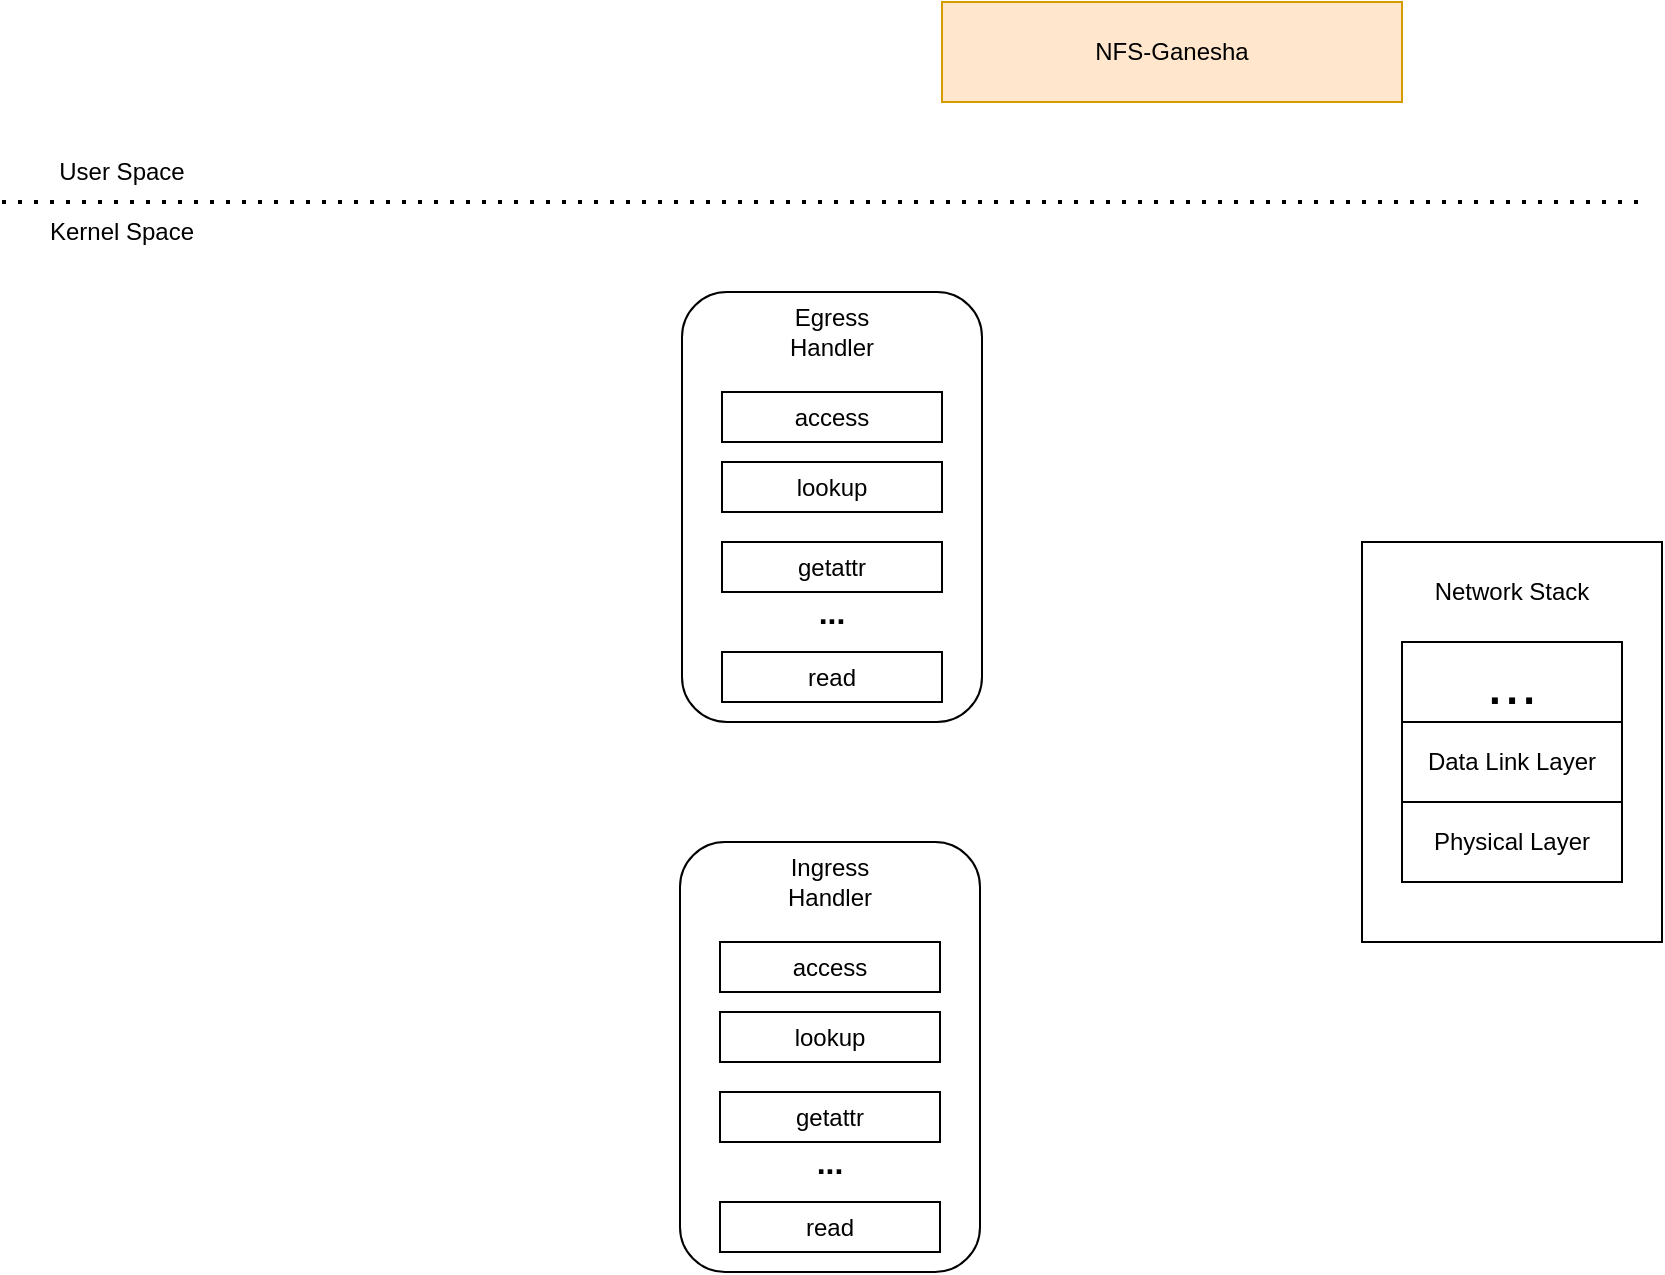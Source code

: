 <mxfile version="21.6.8" type="github">
  <diagram name="第 1 页" id="kdIiS6_U7JXtLud_beaQ">
    <mxGraphModel dx="1821" dy="581" grid="1" gridSize="10" guides="1" tooltips="1" connect="1" arrows="1" fold="1" page="1" pageScale="1" pageWidth="827" pageHeight="1169" math="0" shadow="0">
      <root>
        <mxCell id="0" />
        <mxCell id="1" parent="0" />
        <mxCell id="ebLAQd5RLH5qpasc0JJK-9" value="" style="rounded=0;whiteSpace=wrap;html=1;" vertex="1" parent="1">
          <mxGeometry x="680" y="530" width="150" height="200" as="geometry" />
        </mxCell>
        <mxCell id="ebLAQd5RLH5qpasc0JJK-2" value="" style="endArrow=none;dashed=1;html=1;dashPattern=1 3;strokeWidth=2;rounded=0;" edge="1" parent="1">
          <mxGeometry width="50" height="50" relative="1" as="geometry">
            <mxPoint y="360" as="sourcePoint" />
            <mxPoint x="820" y="360" as="targetPoint" />
          </mxGeometry>
        </mxCell>
        <mxCell id="ebLAQd5RLH5qpasc0JJK-3" value="User Space" style="text;html=1;strokeColor=none;fillColor=none;align=center;verticalAlign=middle;whiteSpace=wrap;rounded=0;" vertex="1" parent="1">
          <mxGeometry y="330" width="120" height="30" as="geometry" />
        </mxCell>
        <mxCell id="ebLAQd5RLH5qpasc0JJK-4" value="Kernel Space" style="text;html=1;strokeColor=none;fillColor=none;align=center;verticalAlign=middle;whiteSpace=wrap;rounded=0;" vertex="1" parent="1">
          <mxGeometry y="360" width="120" height="30" as="geometry" />
        </mxCell>
        <mxCell id="ebLAQd5RLH5qpasc0JJK-5" value="NFS-Ganesha" style="rounded=0;whiteSpace=wrap;html=1;fillColor=#ffe6cc;strokeColor=#d79b00;" vertex="1" parent="1">
          <mxGeometry x="470" y="260" width="230" height="50" as="geometry" />
        </mxCell>
        <mxCell id="ebLAQd5RLH5qpasc0JJK-6" value="Data Link Layer" style="rounded=0;whiteSpace=wrap;html=1;" vertex="1" parent="1">
          <mxGeometry x="700" y="620" width="110" height="40" as="geometry" />
        </mxCell>
        <mxCell id="ebLAQd5RLH5qpasc0JJK-7" value="Physical Layer" style="rounded=0;whiteSpace=wrap;html=1;" vertex="1" parent="1">
          <mxGeometry x="700" y="660" width="110" height="40" as="geometry" />
        </mxCell>
        <mxCell id="ebLAQd5RLH5qpasc0JJK-8" value="&lt;font style=&quot;font-size: 31px;&quot;&gt;...&lt;/font&gt;" style="rounded=0;whiteSpace=wrap;html=1;" vertex="1" parent="1">
          <mxGeometry x="700" y="580" width="110" height="40" as="geometry" />
        </mxCell>
        <mxCell id="ebLAQd5RLH5qpasc0JJK-10" value="Network Stack" style="text;html=1;strokeColor=none;fillColor=none;align=center;verticalAlign=middle;whiteSpace=wrap;rounded=0;" vertex="1" parent="1">
          <mxGeometry x="705" y="540" width="100" height="30" as="geometry" />
        </mxCell>
        <mxCell id="ebLAQd5RLH5qpasc0JJK-11" value="" style="rounded=1;whiteSpace=wrap;html=1;" vertex="1" parent="1">
          <mxGeometry x="340" y="405" width="150" height="215" as="geometry" />
        </mxCell>
        <mxCell id="ebLAQd5RLH5qpasc0JJK-12" value="access" style="rounded=0;whiteSpace=wrap;html=1;" vertex="1" parent="1">
          <mxGeometry x="360" y="455" width="110" height="25" as="geometry" />
        </mxCell>
        <mxCell id="ebLAQd5RLH5qpasc0JJK-14" value="Egress Handler" style="text;html=1;strokeColor=none;fillColor=none;align=center;verticalAlign=middle;whiteSpace=wrap;rounded=0;" vertex="1" parent="1">
          <mxGeometry x="385" y="410" width="60" height="30" as="geometry" />
        </mxCell>
        <mxCell id="ebLAQd5RLH5qpasc0JJK-15" value="lookup" style="rounded=0;whiteSpace=wrap;html=1;" vertex="1" parent="1">
          <mxGeometry x="360" y="490" width="110" height="25" as="geometry" />
        </mxCell>
        <mxCell id="ebLAQd5RLH5qpasc0JJK-16" value="getattr" style="rounded=0;whiteSpace=wrap;html=1;" vertex="1" parent="1">
          <mxGeometry x="360" y="530" width="110" height="25" as="geometry" />
        </mxCell>
        <mxCell id="ebLAQd5RLH5qpasc0JJK-17" value="read" style="rounded=0;whiteSpace=wrap;html=1;" vertex="1" parent="1">
          <mxGeometry x="360" y="585" width="110" height="25" as="geometry" />
        </mxCell>
        <mxCell id="ebLAQd5RLH5qpasc0JJK-18" value="&lt;b&gt;&lt;font style=&quot;font-size: 16px;&quot;&gt;...&lt;/font&gt;&lt;/b&gt;" style="text;html=1;strokeColor=none;fillColor=none;align=center;verticalAlign=middle;whiteSpace=wrap;rounded=0;" vertex="1" parent="1">
          <mxGeometry x="385" y="550" width="60" height="30" as="geometry" />
        </mxCell>
        <mxCell id="ebLAQd5RLH5qpasc0JJK-19" value="" style="rounded=1;whiteSpace=wrap;html=1;" vertex="1" parent="1">
          <mxGeometry x="339" y="680" width="150" height="215" as="geometry" />
        </mxCell>
        <mxCell id="ebLAQd5RLH5qpasc0JJK-20" value="access" style="rounded=0;whiteSpace=wrap;html=1;" vertex="1" parent="1">
          <mxGeometry x="359" y="730" width="110" height="25" as="geometry" />
        </mxCell>
        <mxCell id="ebLAQd5RLH5qpasc0JJK-21" value="Ingress Handler" style="text;html=1;strokeColor=none;fillColor=none;align=center;verticalAlign=middle;whiteSpace=wrap;rounded=0;" vertex="1" parent="1">
          <mxGeometry x="384" y="685" width="60" height="30" as="geometry" />
        </mxCell>
        <mxCell id="ebLAQd5RLH5qpasc0JJK-22" value="lookup" style="rounded=0;whiteSpace=wrap;html=1;" vertex="1" parent="1">
          <mxGeometry x="359" y="765" width="110" height="25" as="geometry" />
        </mxCell>
        <mxCell id="ebLAQd5RLH5qpasc0JJK-23" value="getattr" style="rounded=0;whiteSpace=wrap;html=1;" vertex="1" parent="1">
          <mxGeometry x="359" y="805" width="110" height="25" as="geometry" />
        </mxCell>
        <mxCell id="ebLAQd5RLH5qpasc0JJK-24" value="read" style="rounded=0;whiteSpace=wrap;html=1;" vertex="1" parent="1">
          <mxGeometry x="359" y="860" width="110" height="25" as="geometry" />
        </mxCell>
        <mxCell id="ebLAQd5RLH5qpasc0JJK-25" value="&lt;b&gt;&lt;font style=&quot;font-size: 16px;&quot;&gt;...&lt;/font&gt;&lt;/b&gt;" style="text;html=1;strokeColor=none;fillColor=none;align=center;verticalAlign=middle;whiteSpace=wrap;rounded=0;" vertex="1" parent="1">
          <mxGeometry x="384" y="825" width="60" height="30" as="geometry" />
        </mxCell>
      </root>
    </mxGraphModel>
  </diagram>
</mxfile>
